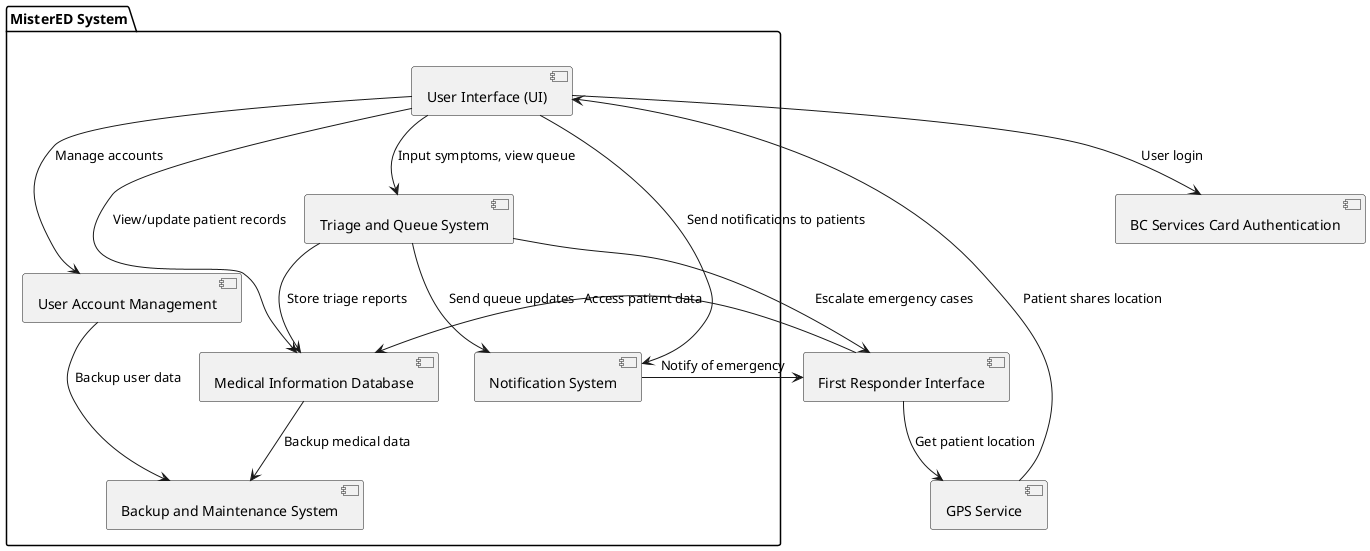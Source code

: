 @startuml
package "MisterED System" {
    [User Interface (UI)] as UI
    [Triage and Queue System] as Triage
    [Medical Information Database] as DB
    [Notification System] as Notify
    [User Account Management] as AccountMgmt
    [Backup and Maintenance System] as Backup
}

[BC Services Card Authentication] as Auth
[First Responder Interface] as FirstResponder
[GPS Service] as GPS

UI --> Auth : "User login"
UI --> Triage : "Input symptoms, view queue"
UI --> Notify : "Send notifications to patients"
UI --> DB : "View/update patient records"
UI --> AccountMgmt : "Manage accounts"
Triage --> DB : "Store triage reports"
Triage --> Notify : "Send queue updates"
Triage --> FirstResponder : "Escalate emergency cases"
Notify --> FirstResponder : "Notify of emergency"
FirstResponder --> DB : "Access patient data"
FirstResponder --> GPS : "Get patient location"
AccountMgmt --> Backup : "Backup user data"
DB --> Backup : "Backup medical data"
GPS --> UI : "Patient shares location"

@enduml
